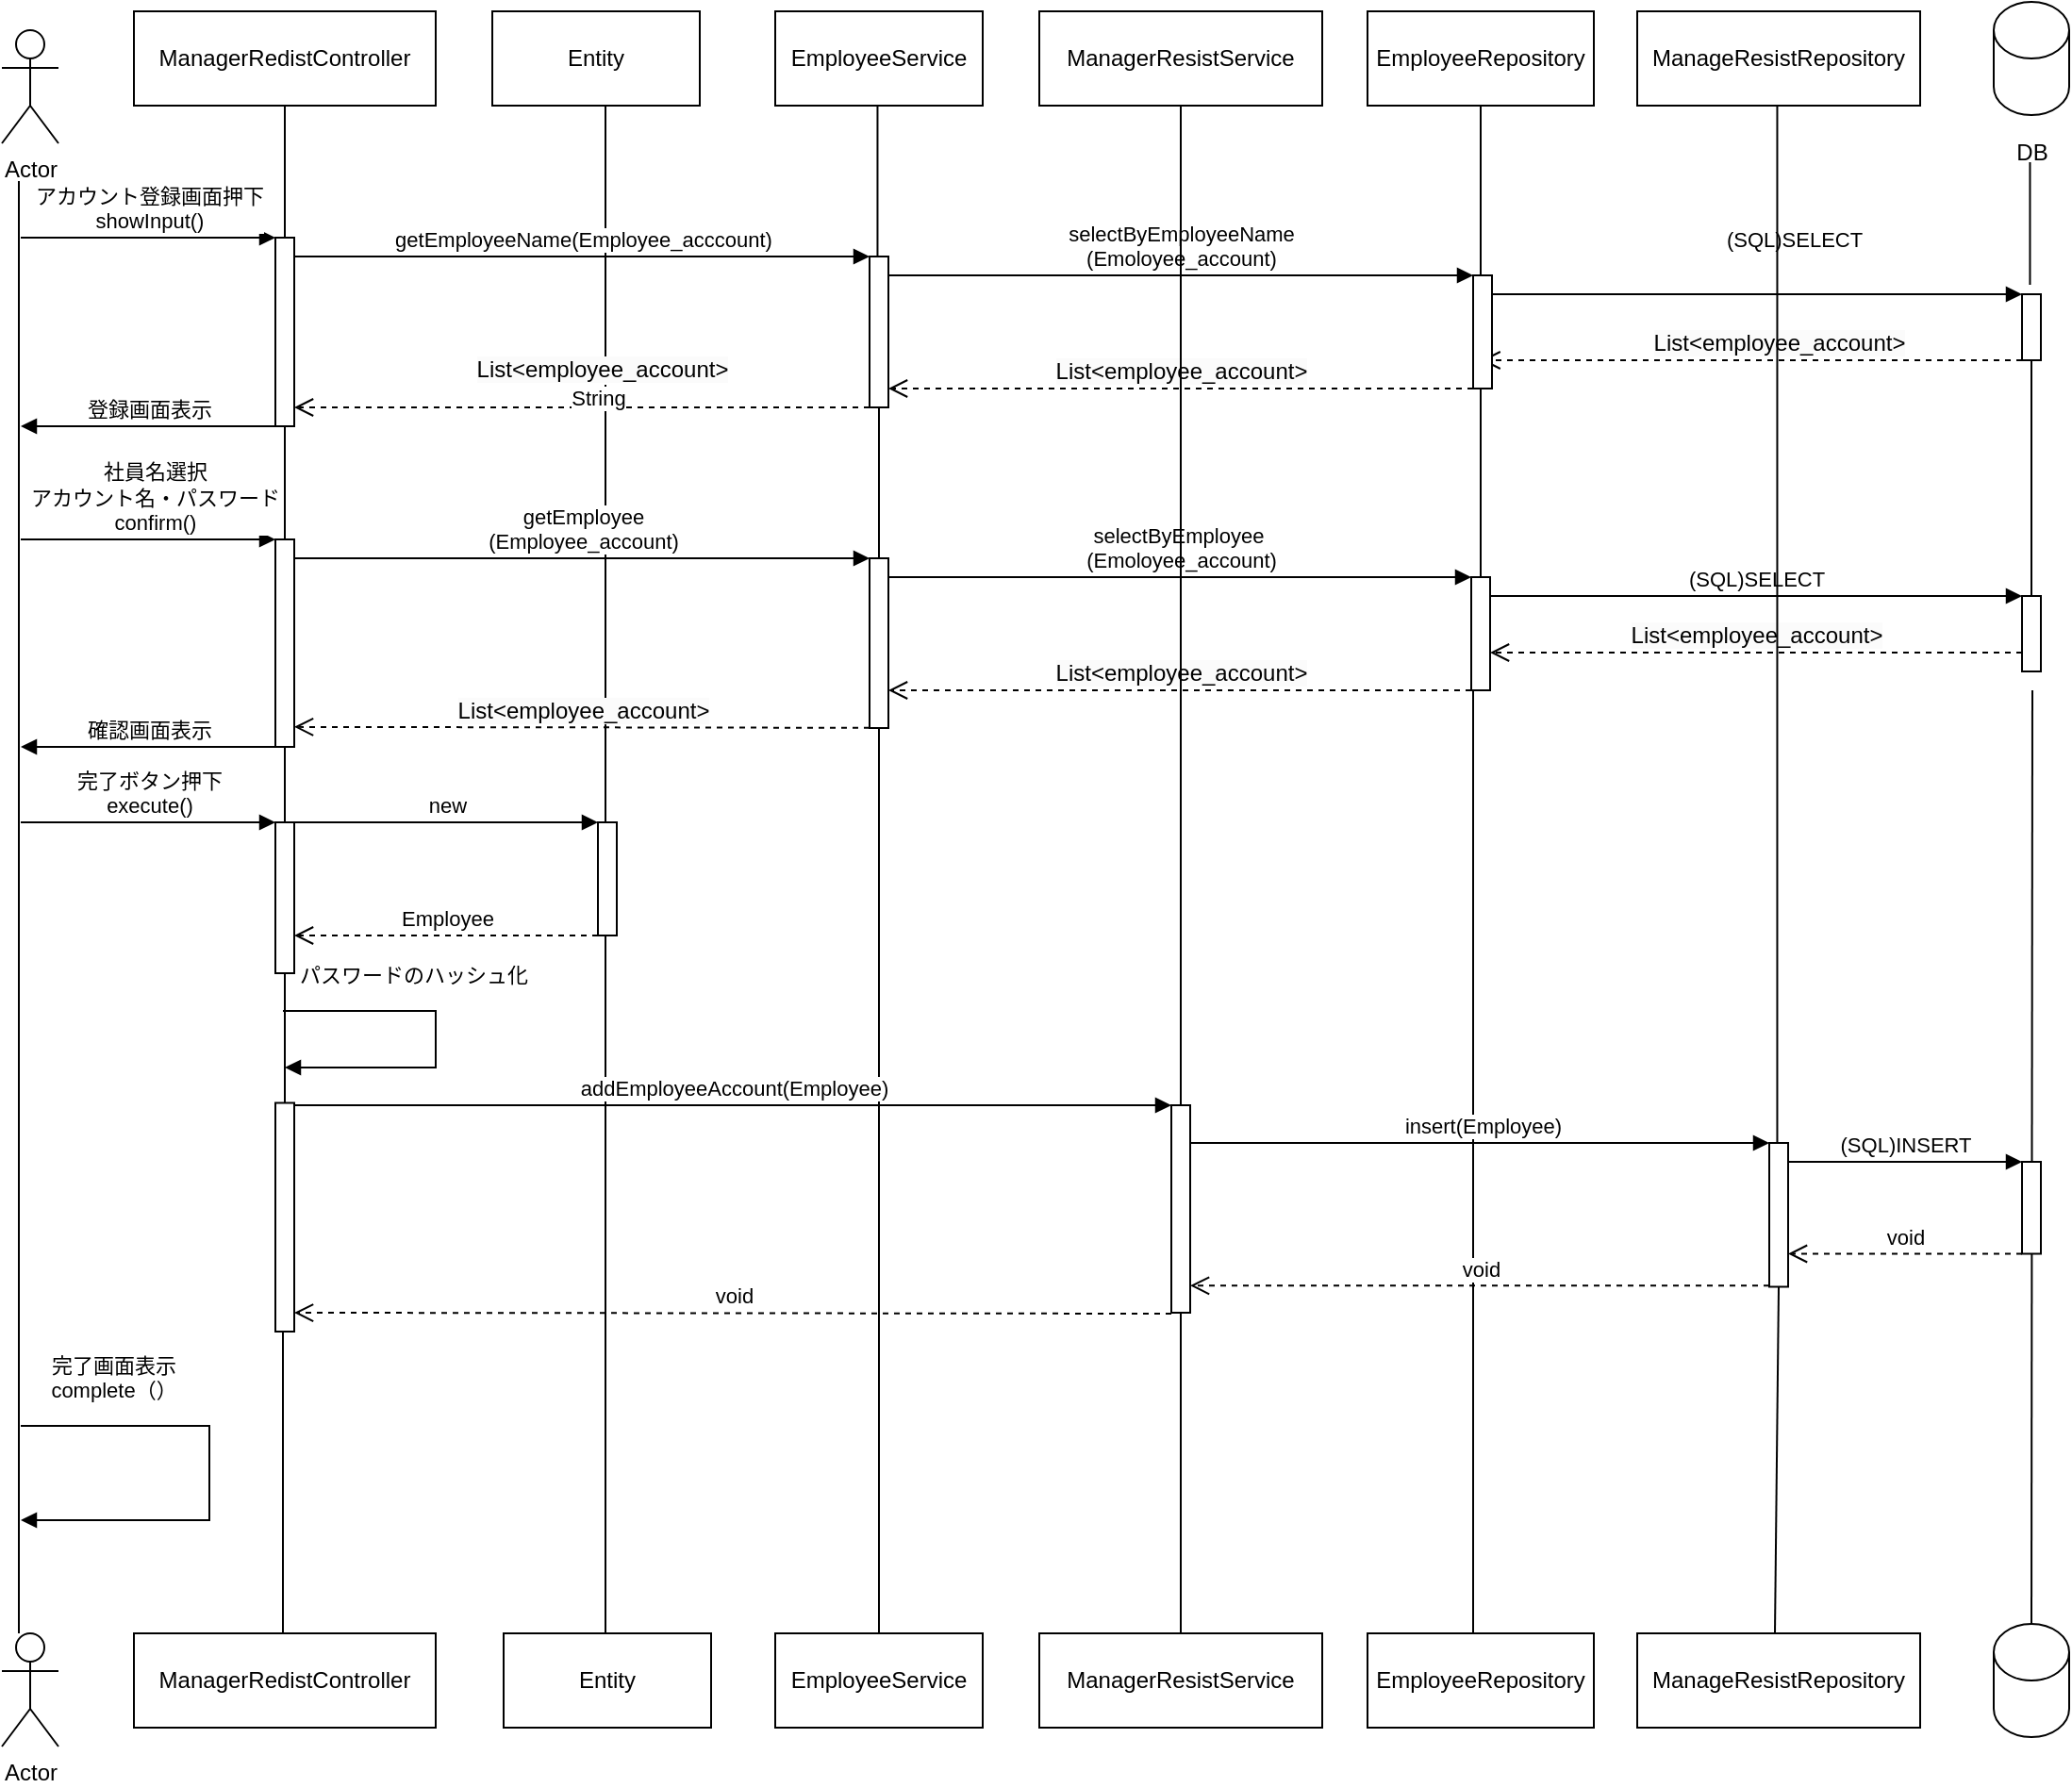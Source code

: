 <mxfile>
    <diagram id="2fTjtTGuJCunyj1TgrY7" name="ページ1">
        <mxGraphModel dx="1243" dy="698" grid="1" gridSize="10" guides="1" tooltips="1" connect="1" arrows="1" fold="1" page="1" pageScale="1" pageWidth="850" pageHeight="1100" math="0" shadow="0">
            <root>
                <mxCell id="0"/>
                <mxCell id="1" parent="0"/>
                <mxCell id="2" value="Actor" style="shape=umlActor;verticalLabelPosition=bottom;verticalAlign=top;html=1;outlineConnect=0;" parent="1" vertex="1">
                    <mxGeometry x="70" y="30" width="30" height="60" as="geometry"/>
                </mxCell>
                <mxCell id="6" value="ManagerRedistController" style="html=1;whiteSpace=wrap;" parent="1" vertex="1">
                    <mxGeometry x="140" y="20" width="160" height="50" as="geometry"/>
                </mxCell>
                <mxCell id="7" value="Entity" style="html=1;whiteSpace=wrap;" parent="1" vertex="1">
                    <mxGeometry x="330" y="20" width="110" height="50" as="geometry"/>
                </mxCell>
                <mxCell id="8" value="EmployeeService" style="html=1;whiteSpace=wrap;" parent="1" vertex="1">
                    <mxGeometry x="480" y="20" width="110" height="50" as="geometry"/>
                </mxCell>
                <mxCell id="9" value="EmployeeRepository" style="html=1;whiteSpace=wrap;" parent="1" vertex="1">
                    <mxGeometry x="794" y="20" width="120" height="50" as="geometry"/>
                </mxCell>
                <mxCell id="10" value="" style="shape=cylinder3;whiteSpace=wrap;html=1;boundedLbl=1;backgroundOutline=1;size=15;" parent="1" vertex="1">
                    <mxGeometry x="1126" y="15" width="40" height="60" as="geometry"/>
                </mxCell>
                <mxCell id="13" value="&lt;div&gt;&lt;span style=&quot;background-color: transparent;&quot;&gt;DB&lt;/span&gt;&lt;/div&gt;" style="text;html=1;align=center;verticalAlign=middle;resizable=0;points=[];autosize=1;strokeColor=none;fillColor=none;" parent="1" vertex="1">
                    <mxGeometry x="1126" y="80" width="40" height="30" as="geometry"/>
                </mxCell>
                <mxCell id="14" value="" style="endArrow=none;html=1;" parent="1" edge="1">
                    <mxGeometry width="50" height="50" relative="1" as="geometry">
                        <mxPoint x="79" y="880" as="sourcePoint"/>
                        <mxPoint x="79" y="110" as="targetPoint"/>
                    </mxGeometry>
                </mxCell>
                <mxCell id="15" value="" style="endArrow=none;html=1;" parent="1" edge="1">
                    <mxGeometry width="50" height="50" relative="1" as="geometry">
                        <mxPoint x="1145.23" y="165" as="sourcePoint"/>
                        <mxPoint x="1145.23" y="100" as="targetPoint"/>
                    </mxGeometry>
                </mxCell>
                <mxCell id="16" value="" style="endArrow=none;html=1;entryX=0.5;entryY=1;entryDx=0;entryDy=0;" parent="1" source="30" target="9" edge="1">
                    <mxGeometry width="50" height="50" relative="1" as="geometry">
                        <mxPoint x="679.23" y="632.051" as="sourcePoint"/>
                        <mxPoint x="679.23" y="70" as="targetPoint"/>
                    </mxGeometry>
                </mxCell>
                <mxCell id="17" value="" style="endArrow=none;html=1;" parent="1" source="25" edge="1">
                    <mxGeometry width="50" height="50" relative="1" as="geometry">
                        <mxPoint x="534.23" y="632.051" as="sourcePoint"/>
                        <mxPoint x="534.23" y="70" as="targetPoint"/>
                    </mxGeometry>
                </mxCell>
                <mxCell id="18" value="" style="endArrow=none;html=1;" parent="1" edge="1">
                    <mxGeometry width="50" height="50" relative="1" as="geometry">
                        <mxPoint x="390" y="450" as="sourcePoint"/>
                        <mxPoint x="390" y="70" as="targetPoint"/>
                    </mxGeometry>
                </mxCell>
                <mxCell id="22" value="アカウント登録画面押下&lt;br&gt;showInput()" style="html=1;verticalAlign=bottom;endArrow=block;curved=0;rounded=0;" parent="1" edge="1">
                    <mxGeometry width="80" relative="1" as="geometry">
                        <mxPoint x="80" y="140" as="sourcePoint"/>
                        <mxPoint x="215" y="140.0" as="targetPoint"/>
                    </mxGeometry>
                </mxCell>
                <mxCell id="24" value="getEmployeeName(Employee_acccount)" style="html=1;verticalAlign=bottom;endArrow=block;curved=0;rounded=0;" parent="1" edge="1">
                    <mxGeometry width="80" relative="1" as="geometry">
                        <mxPoint x="225" y="150" as="sourcePoint"/>
                        <mxPoint x="530" y="150" as="targetPoint"/>
                    </mxGeometry>
                </mxCell>
                <mxCell id="26" value="" style="endArrow=none;html=1;" parent="1" source="44" target="25" edge="1">
                    <mxGeometry width="50" height="50" relative="1" as="geometry">
                        <mxPoint x="534" y="790" as="sourcePoint"/>
                        <mxPoint x="534.23" y="70" as="targetPoint"/>
                    </mxGeometry>
                </mxCell>
                <mxCell id="25" value="" style="html=1;points=[[0,0,0,0,5],[0,1,0,0,-5],[1,0,0,0,5],[1,1,0,0,-5]];perimeter=orthogonalPerimeter;outlineConnect=0;targetShapes=umlLifeline;portConstraint=eastwest;newEdgeStyle={&quot;curved&quot;:0,&quot;rounded&quot;:0};" parent="1" vertex="1">
                    <mxGeometry x="530" y="150" width="10" height="80" as="geometry"/>
                </mxCell>
                <mxCell id="31" value="" style="endArrow=none;html=1;" parent="1" source="48" target="30" edge="1">
                    <mxGeometry width="50" height="50" relative="1" as="geometry">
                        <mxPoint x="679" y="780" as="sourcePoint"/>
                        <mxPoint x="679.23" y="70" as="targetPoint"/>
                    </mxGeometry>
                </mxCell>
                <mxCell id="33" value="" style="endArrow=none;html=1;" parent="1" source="50" target="32" edge="1">
                    <mxGeometry width="50" height="50" relative="1" as="geometry">
                        <mxPoint x="810" y="770" as="sourcePoint"/>
                        <mxPoint x="810.23" y="90" as="targetPoint"/>
                    </mxGeometry>
                </mxCell>
                <mxCell id="32" value="" style="html=1;points=[[0,0,0,0,5],[0,1,0,0,-5],[1,0,0,0,5],[1,1,0,0,-5]];perimeter=orthogonalPerimeter;outlineConnect=0;targetShapes=umlLifeline;portConstraint=eastwest;newEdgeStyle={&quot;curved&quot;:0,&quot;rounded&quot;:0};" parent="1" vertex="1">
                    <mxGeometry x="1141" y="170" width="10" height="35" as="geometry"/>
                </mxCell>
                <mxCell id="34" value="selectByEmployeeName&lt;div&gt;(Emoloyee_account)&lt;/div&gt;" style="html=1;verticalAlign=bottom;endArrow=block;curved=0;rounded=0;" parent="1" target="30" edge="1">
                    <mxGeometry width="80" relative="1" as="geometry">
                        <mxPoint x="540" y="160" as="sourcePoint"/>
                        <mxPoint x="620" y="160" as="targetPoint"/>
                    </mxGeometry>
                </mxCell>
                <mxCell id="36" value="(SQL)SELECT" style="html=1;verticalAlign=bottom;endArrow=block;curved=0;rounded=0;" parent="1" edge="1">
                    <mxGeometry x="0.139" y="20" width="80" relative="1" as="geometry">
                        <mxPoint x="860" y="170" as="sourcePoint"/>
                        <mxPoint x="1141" y="170" as="targetPoint"/>
                        <mxPoint as="offset"/>
                    </mxGeometry>
                </mxCell>
                <mxCell id="37" value="" style="html=1;verticalAlign=bottom;endArrow=open;dashed=1;endSize=8;curved=0;rounded=0;entryX=0.428;entryY=0.809;entryDx=0;entryDy=0;entryPerimeter=0;" parent="1" edge="1">
                    <mxGeometry relative="1" as="geometry">
                        <mxPoint x="1141" y="205.0" as="sourcePoint"/>
                        <mxPoint x="854.28" y="205.0" as="targetPoint"/>
                    </mxGeometry>
                </mxCell>
                <mxCell id="80" value="&lt;span style=&quot;color: rgb(0, 0, 0); font-size: 12px; text-align: left; text-wrap-mode: wrap; background-color: rgb(251, 251, 251);&quot;&gt;List&amp;lt;employee_account&amp;gt;&lt;/span&gt;" style="edgeLabel;html=1;align=center;verticalAlign=middle;resizable=0;points=[];" parent="37" vertex="1" connectable="0">
                    <mxGeometry x="-0.1" y="-9" relative="1" as="geometry">
                        <mxPoint as="offset"/>
                    </mxGeometry>
                </mxCell>
                <mxCell id="38" value="&lt;span style=&quot;color: rgb(0, 0, 0); font-size: 12px; text-align: left; text-wrap-mode: wrap; background-color: rgb(251, 251, 251);&quot;&gt;List&amp;lt;employee_account&amp;gt;&lt;/span&gt;" style="html=1;verticalAlign=bottom;endArrow=open;dashed=1;endSize=8;curved=0;rounded=0;" parent="1" target="25" edge="1" source="30">
                    <mxGeometry relative="1" as="geometry">
                        <mxPoint x="850" y="200" as="sourcePoint"/>
                        <mxPoint x="549" y="205" as="targetPoint"/>
                        <Array as="points">
                            <mxPoint x="810" y="220"/>
                        </Array>
                    </mxGeometry>
                </mxCell>
                <mxCell id="39" value="" style="html=1;verticalAlign=bottom;endArrow=open;dashed=1;endSize=8;curved=0;rounded=0;" parent="1" edge="1">
                    <mxGeometry relative="1" as="geometry">
                        <mxPoint x="530" y="230" as="sourcePoint"/>
                        <mxPoint x="225" y="230.0" as="targetPoint"/>
                    </mxGeometry>
                </mxCell>
                <mxCell id="78" value="String" style="edgeLabel;html=1;align=center;verticalAlign=middle;resizable=0;points=[];" parent="39" vertex="1" connectable="0">
                    <mxGeometry x="-0.057" y="-5" relative="1" as="geometry">
                        <mxPoint as="offset"/>
                    </mxGeometry>
                </mxCell>
                <mxCell id="79" value="&lt;span style=&quot;color: rgb(0, 0, 0); font-size: 12px; text-align: left; text-wrap-mode: wrap; background-color: rgb(251, 251, 251);&quot;&gt;List&amp;lt;employee_account&amp;gt;&lt;/span&gt;" style="edgeLabel;html=1;align=center;verticalAlign=middle;resizable=0;points=[];" parent="39" vertex="1" connectable="0">
                    <mxGeometry x="-0.066" y="-7" relative="1" as="geometry">
                        <mxPoint y="-13" as="offset"/>
                    </mxGeometry>
                </mxCell>
                <mxCell id="41" value="登録画面表示" style="html=1;verticalAlign=bottom;endArrow=block;curved=0;rounded=0;" parent="1" edge="1">
                    <mxGeometry width="80" relative="1" as="geometry">
                        <mxPoint x="215" y="240" as="sourcePoint"/>
                        <mxPoint x="80" y="240" as="targetPoint"/>
                    </mxGeometry>
                </mxCell>
                <mxCell id="42" value="社員名選択&lt;div&gt;アカウント名・パスワード&lt;/div&gt;&lt;div&gt;confirm()&lt;/div&gt;" style="html=1;verticalAlign=bottom;endArrow=block;curved=0;rounded=0;" parent="1" edge="1">
                    <mxGeometry x="0.037" width="80" relative="1" as="geometry">
                        <mxPoint x="80" y="300" as="sourcePoint"/>
                        <mxPoint x="215" y="300" as="targetPoint"/>
                        <Array as="points">
                            <mxPoint x="150" y="300"/>
                        </Array>
                        <mxPoint x="1" as="offset"/>
                    </mxGeometry>
                </mxCell>
                <mxCell id="43" value="getEmployee&lt;br&gt;&lt;div&gt;(Employee_account)&lt;/div&gt;" style="html=1;verticalAlign=bottom;endArrow=block;curved=0;rounded=0;" parent="1" source="93" edge="1">
                    <mxGeometry width="80" relative="1" as="geometry">
                        <mxPoint x="230" y="310.0" as="sourcePoint"/>
                        <mxPoint x="530" y="310.0" as="targetPoint"/>
                    </mxGeometry>
                </mxCell>
                <mxCell id="45" value="" style="endArrow=none;html=1;" parent="1" target="44" edge="1">
                    <mxGeometry width="50" height="50" relative="1" as="geometry">
                        <mxPoint x="535" y="880" as="sourcePoint"/>
                        <mxPoint x="534" y="230" as="targetPoint"/>
                    </mxGeometry>
                </mxCell>
                <mxCell id="44" value="" style="html=1;points=[[0,0,0,0,5],[0,1,0,0,-5],[1,0,0,0,5],[1,1,0,0,-5]];perimeter=orthogonalPerimeter;outlineConnect=0;targetShapes=umlLifeline;portConstraint=eastwest;newEdgeStyle={&quot;curved&quot;:0,&quot;rounded&quot;:0};" parent="1" vertex="1">
                    <mxGeometry x="530" y="310" width="10" height="90" as="geometry"/>
                </mxCell>
                <mxCell id="46" value="&lt;span style=&quot;color: rgb(0, 0, 0); font-size: 12px; text-align: left; text-wrap-mode: wrap; background-color: rgb(251, 251, 251);&quot;&gt;List&amp;lt;employee_account&amp;gt;&lt;/span&gt;" style="html=1;verticalAlign=bottom;endArrow=open;dashed=1;endSize=8;curved=0;rounded=0;" parent="1" edge="1">
                    <mxGeometry relative="1" as="geometry">
                        <mxPoint x="530" y="399.89" as="sourcePoint"/>
                        <mxPoint x="225" y="399.43" as="targetPoint"/>
                    </mxGeometry>
                </mxCell>
                <mxCell id="47" value="&lt;span style=&quot;color: rgb(0, 0, 0);&quot;&gt;selectByEmployee&amp;nbsp;&lt;/span&gt;&lt;div&gt;(Emoloyee_account)&lt;/div&gt;" style="html=1;verticalAlign=bottom;endArrow=block;curved=0;rounded=0;" parent="1" edge="1">
                    <mxGeometry width="80" relative="1" as="geometry">
                        <mxPoint x="540" y="320" as="sourcePoint"/>
                        <mxPoint x="849" y="320" as="targetPoint"/>
                        <Array as="points">
                            <mxPoint x="600" y="320"/>
                            <mxPoint x="830" y="320"/>
                        </Array>
                    </mxGeometry>
                </mxCell>
                <mxCell id="49" value="" style="endArrow=none;html=1;" parent="1" target="48" edge="1">
                    <mxGeometry width="50" height="50" relative="1" as="geometry">
                        <mxPoint x="850" y="880" as="sourcePoint"/>
                        <mxPoint x="679" y="220" as="targetPoint"/>
                    </mxGeometry>
                </mxCell>
                <mxCell id="48" value="" style="html=1;points=[[0,0,0,0,5],[0,1,0,0,-5],[1,0,0,0,5],[1,1,0,0,-5]];perimeter=orthogonalPerimeter;outlineConnect=0;targetShapes=umlLifeline;portConstraint=eastwest;newEdgeStyle={&quot;curved&quot;:0,&quot;rounded&quot;:0};" parent="1" vertex="1">
                    <mxGeometry x="849" y="320" width="10" height="60" as="geometry"/>
                </mxCell>
                <mxCell id="51" value="" style="endArrow=none;html=1;" parent="1" edge="1">
                    <mxGeometry width="50" height="50" relative="1" as="geometry">
                        <mxPoint x="1146" y="880" as="sourcePoint"/>
                        <mxPoint x="1146.5" y="380" as="targetPoint"/>
                    </mxGeometry>
                </mxCell>
                <mxCell id="50" value="" style="html=1;points=[[0,0,0,0,5],[0,1,0,0,-5],[1,0,0,0,5],[1,1,0,0,-5]];perimeter=orthogonalPerimeter;outlineConnect=0;targetShapes=umlLifeline;portConstraint=eastwest;newEdgeStyle={&quot;curved&quot;:0,&quot;rounded&quot;:0};" parent="1" vertex="1">
                    <mxGeometry x="1141" y="330" width="10" height="40" as="geometry"/>
                </mxCell>
                <mxCell id="52" value="(SQL)SELECT" style="html=1;verticalAlign=bottom;endArrow=block;curved=0;rounded=0;" parent="1" edge="1">
                    <mxGeometry width="80" relative="1" as="geometry">
                        <mxPoint x="859" y="330" as="sourcePoint"/>
                        <mxPoint x="1141" y="330" as="targetPoint"/>
                        <Array as="points">
                            <mxPoint x="1030" y="330"/>
                        </Array>
                    </mxGeometry>
                </mxCell>
                <mxCell id="53" value="&lt;span style=&quot;color: rgb(0, 0, 0); font-size: 12px; text-align: left; text-wrap-mode: wrap; background-color: rgb(251, 251, 251);&quot;&gt;List&amp;lt;employee_account&amp;gt;&lt;/span&gt;" style="html=1;verticalAlign=bottom;endArrow=open;dashed=1;endSize=8;curved=0;rounded=0;" parent="1" target="48" edge="1">
                    <mxGeometry relative="1" as="geometry">
                        <mxPoint x="1141" y="360.0" as="sourcePoint"/>
                        <mxPoint x="1015" y="360.0" as="targetPoint"/>
                    </mxGeometry>
                </mxCell>
                <mxCell id="54" value="&lt;span style=&quot;color: rgb(0, 0, 0); font-size: 12px; text-align: left; text-wrap-mode: wrap; background-color: rgb(251, 251, 251);&quot;&gt;List&amp;lt;employee_account&amp;gt;&lt;/span&gt;" style="html=1;verticalAlign=bottom;endArrow=open;dashed=1;endSize=8;curved=0;rounded=0;" parent="1" source="48" edge="1" target="44">
                    <mxGeometry relative="1" as="geometry">
                        <mxPoint x="675" y="355" as="sourcePoint"/>
                        <mxPoint x="540" y="355" as="targetPoint"/>
                        <Array as="points">
                            <mxPoint x="740" y="380"/>
                        </Array>
                    </mxGeometry>
                </mxCell>
                <mxCell id="55" value="確認画面表示" style="html=1;verticalAlign=bottom;endArrow=block;curved=0;rounded=0;" parent="1" edge="1">
                    <mxGeometry width="80" relative="1" as="geometry">
                        <mxPoint x="215" y="410" as="sourcePoint"/>
                        <mxPoint x="80" y="410" as="targetPoint"/>
                    </mxGeometry>
                </mxCell>
                <mxCell id="56" value="完了ボタン押下&lt;div&gt;execute()&lt;/div&gt;" style="html=1;verticalAlign=bottom;endArrow=block;curved=0;rounded=0;" parent="1" edge="1">
                    <mxGeometry width="80" relative="1" as="geometry">
                        <mxPoint x="80" y="450" as="sourcePoint"/>
                        <mxPoint x="215" y="450" as="targetPoint"/>
                    </mxGeometry>
                </mxCell>
                <mxCell id="58" value="" style="endArrow=none;html=1;" parent="1" target="59" edge="1">
                    <mxGeometry width="50" height="50" relative="1" as="geometry">
                        <mxPoint x="390" y="880" as="sourcePoint"/>
                        <mxPoint x="390" y="520" as="targetPoint"/>
                    </mxGeometry>
                </mxCell>
                <mxCell id="59" value="" style="html=1;points=[[0,0,0,0,5],[0,1,0,0,-5],[1,0,0,0,5],[1,1,0,0,-5]];perimeter=orthogonalPerimeter;outlineConnect=0;targetShapes=umlLifeline;portConstraint=eastwest;newEdgeStyle={&quot;curved&quot;:0,&quot;rounded&quot;:0};" parent="1" vertex="1">
                    <mxGeometry x="386" y="450" width="10" height="60" as="geometry"/>
                </mxCell>
                <mxCell id="60" value="new" style="html=1;verticalAlign=bottom;endArrow=block;curved=0;rounded=0;entryX=0;entryY=0;entryDx=0;entryDy=5;" parent="1" edge="1">
                    <mxGeometry relative="1" as="geometry">
                        <mxPoint x="225" y="450" as="sourcePoint"/>
                        <mxPoint x="386" y="450" as="targetPoint"/>
                    </mxGeometry>
                </mxCell>
                <mxCell id="61" value="Employee" style="html=1;verticalAlign=bottom;endArrow=open;dashed=1;endSize=8;curved=0;rounded=0;exitX=0;exitY=1;exitDx=0;exitDy=-5;" parent="1" edge="1">
                    <mxGeometry relative="1" as="geometry">
                        <mxPoint x="225" y="510" as="targetPoint"/>
                        <mxPoint x="386" y="510" as="sourcePoint"/>
                    </mxGeometry>
                </mxCell>
                <mxCell id="62" value="パスワードのハッシュ化" style="html=1;verticalAlign=bottom;endArrow=block;curved=0;rounded=0;" parent="1" edge="1">
                    <mxGeometry x="-0.278" y="10" width="80" relative="1" as="geometry">
                        <mxPoint x="219" y="550" as="sourcePoint"/>
                        <mxPoint x="220" y="580" as="targetPoint"/>
                        <Array as="points">
                            <mxPoint x="300" y="550"/>
                            <mxPoint x="300" y="580"/>
                        </Array>
                        <mxPoint as="offset"/>
                    </mxGeometry>
                </mxCell>
                <mxCell id="64" value="addEmployeeAccount(Employee)" style="html=1;verticalAlign=bottom;endArrow=block;curved=0;rounded=0;entryX=0;entryY=0;entryDx=0;entryDy=5;" parent="1" edge="1">
                    <mxGeometry relative="1" as="geometry">
                        <mxPoint x="225" y="600" as="sourcePoint"/>
                        <mxPoint x="690" y="600" as="targetPoint"/>
                    </mxGeometry>
                </mxCell>
                <mxCell id="65" value="void" style="html=1;verticalAlign=bottom;endArrow=open;dashed=1;endSize=8;curved=0;rounded=0;" parent="1" edge="1">
                    <mxGeometry relative="1" as="geometry">
                        <mxPoint x="225" y="710" as="targetPoint"/>
                        <mxPoint x="690" y="710.5" as="sourcePoint"/>
                    </mxGeometry>
                </mxCell>
                <mxCell id="72" value="insert(Employee)" style="html=1;verticalAlign=bottom;endArrow=block;curved=0;rounded=0;entryX=0;entryY=0;entryDx=0;entryDy=5;" parent="1" edge="1">
                    <mxGeometry x="0.006" relative="1" as="geometry">
                        <mxPoint x="700" y="620" as="sourcePoint"/>
                        <mxPoint as="offset"/>
                        <mxPoint x="1007" y="620" as="targetPoint"/>
                    </mxGeometry>
                </mxCell>
                <mxCell id="73" value="void" style="html=1;verticalAlign=bottom;endArrow=open;dashed=1;endSize=8;curved=0;rounded=0;exitX=0;exitY=1;exitDx=0;exitDy=-5;" parent="1" edge="1">
                    <mxGeometry relative="1" as="geometry">
                        <mxPoint x="700" y="695.64" as="targetPoint"/>
                        <mxPoint x="1007" y="695.64" as="sourcePoint"/>
                    </mxGeometry>
                </mxCell>
                <mxCell id="74" value="" style="html=1;points=[[0,0,0,0,5],[0,1,0,0,-5],[1,0,0,0,5],[1,1,0,0,-5]];perimeter=orthogonalPerimeter;outlineConnect=0;targetShapes=umlLifeline;portConstraint=eastwest;newEdgeStyle={&quot;curved&quot;:0,&quot;rounded&quot;:0};" parent="1" vertex="1">
                    <mxGeometry x="1141" y="630" width="10" height="48.75" as="geometry"/>
                </mxCell>
                <mxCell id="75" value="(SQL)INSERT" style="html=1;verticalAlign=bottom;endArrow=block;curved=0;rounded=0;entryX=0;entryY=0;entryDx=0;entryDy=5;" parent="1" edge="1">
                    <mxGeometry relative="1" as="geometry">
                        <mxPoint x="1017" y="630" as="sourcePoint"/>
                        <mxPoint x="1141" y="630" as="targetPoint"/>
                    </mxGeometry>
                </mxCell>
                <mxCell id="76" value="void" style="html=1;verticalAlign=bottom;endArrow=open;dashed=1;endSize=8;curved=0;rounded=0;exitX=0;exitY=1;exitDx=0;exitDy=-5;" parent="1" edge="1">
                    <mxGeometry relative="1" as="geometry">
                        <mxPoint x="1017" y="678.75" as="targetPoint"/>
                        <mxPoint x="1141" y="678.75" as="sourcePoint"/>
                    </mxGeometry>
                </mxCell>
                <mxCell id="77" value="&lt;div&gt;&lt;span style=&quot;background-color: light-dark(#ffffff, var(--ge-dark-color, #121212));&quot;&gt;完了画面表示&lt;/span&gt;&lt;/div&gt;&lt;div&gt;&lt;span style=&quot;background-color: light-dark(#ffffff, var(--ge-dark-color, #121212));&quot;&gt;complete（）&lt;/span&gt;&lt;/div&gt;" style="html=1;verticalAlign=bottom;endArrow=block;curved=0;rounded=0;" parent="1" edge="1">
                    <mxGeometry x="-0.6" y="10" width="80" relative="1" as="geometry">
                        <mxPoint x="80" y="770" as="sourcePoint"/>
                        <mxPoint x="80" y="820" as="targetPoint"/>
                        <Array as="points">
                            <mxPoint x="180" y="770"/>
                            <mxPoint x="180" y="790"/>
                            <mxPoint x="180" y="820"/>
                        </Array>
                        <mxPoint x="-1" as="offset"/>
                    </mxGeometry>
                </mxCell>
                <mxCell id="84" value="ManagerResistService" style="html=1;whiteSpace=wrap;" parent="1" vertex="1">
                    <mxGeometry x="620" y="20" width="150" height="50" as="geometry"/>
                </mxCell>
                <mxCell id="85" value="ManageResistRepository" style="html=1;whiteSpace=wrap;" parent="1" vertex="1">
                    <mxGeometry x="937" y="20" width="150" height="50" as="geometry"/>
                </mxCell>
                <mxCell id="30" value="" style="html=1;points=[[0,0,0,0,5],[0,1,0,0,-5],[1,0,0,0,5],[1,1,0,0,-5]];perimeter=orthogonalPerimeter;outlineConnect=0;targetShapes=umlLifeline;portConstraint=eastwest;newEdgeStyle={&quot;curved&quot;:0,&quot;rounded&quot;:0};" parent="1" vertex="1">
                    <mxGeometry x="850" y="160" width="10" height="60" as="geometry"/>
                </mxCell>
                <mxCell id="87" value="" style="endArrow=none;html=1;entryX=0.5;entryY=1;entryDx=0;entryDy=0;" parent="1" target="84" edge="1" source="63">
                    <mxGeometry width="50" height="50" relative="1" as="geometry">
                        <mxPoint x="695" y="840" as="sourcePoint"/>
                        <mxPoint x="720" y="300" as="targetPoint"/>
                    </mxGeometry>
                </mxCell>
                <mxCell id="88" value="" style="endArrow=none;html=1;entryX=0.5;entryY=1;entryDx=0;entryDy=0;" parent="1" source="71" edge="1">
                    <mxGeometry width="50" height="50" relative="1" as="geometry">
                        <mxPoint x="1011.23" y="840" as="sourcePoint"/>
                        <mxPoint x="1011.23" y="70" as="targetPoint"/>
                    </mxGeometry>
                </mxCell>
                <mxCell id="89" value="" style="endArrow=none;html=1;entryX=0.5;entryY=1;entryDx=0;entryDy=0;" parent="1" target="71" edge="1">
                    <mxGeometry width="50" height="50" relative="1" as="geometry">
                        <mxPoint x="1010" y="880" as="sourcePoint"/>
                        <mxPoint x="1011.23" y="70" as="targetPoint"/>
                    </mxGeometry>
                </mxCell>
                <mxCell id="71" value="" style="html=1;points=[[0,0,0,0,5],[0,1,0,0,-5],[1,0,0,0,5],[1,1,0,0,-5]];perimeter=orthogonalPerimeter;outlineConnect=0;targetShapes=umlLifeline;portConstraint=eastwest;newEdgeStyle={&quot;curved&quot;:0,&quot;rounded&quot;:0};" parent="1" vertex="1">
                    <mxGeometry x="1007" y="620" width="10" height="76.25" as="geometry"/>
                </mxCell>
                <mxCell id="91" value="" style="endArrow=none;html=1;" edge="1" parent="1" source="96" target="92">
                    <mxGeometry width="50" height="50" relative="1" as="geometry">
                        <mxPoint x="219" y="948.421" as="sourcePoint"/>
                        <mxPoint x="219.47" y="70" as="targetPoint"/>
                    </mxGeometry>
                </mxCell>
                <mxCell id="92" value="" style="html=1;points=[[0,0,0,0,5],[0,1,0,0,-5],[1,0,0,0,5],[1,1,0,0,-5]];perimeter=orthogonalPerimeter;outlineConnect=0;targetShapes=umlLifeline;portConstraint=eastwest;newEdgeStyle={&quot;curved&quot;:0,&quot;rounded&quot;:0};" vertex="1" parent="1">
                    <mxGeometry x="215" y="140" width="10" height="100" as="geometry"/>
                </mxCell>
                <mxCell id="93" value="" style="html=1;points=[[0,0,0,0,5],[0,1,0,0,-5],[1,0,0,0,5],[1,1,0,0,-5]];perimeter=orthogonalPerimeter;outlineConnect=0;targetShapes=umlLifeline;portConstraint=eastwest;newEdgeStyle={&quot;curved&quot;:0,&quot;rounded&quot;:0};" vertex="1" parent="1">
                    <mxGeometry x="215" y="300" width="10" height="110" as="geometry"/>
                </mxCell>
                <mxCell id="95" value="" style="endArrow=none;html=1;" edge="1" parent="1" source="99" target="96">
                    <mxGeometry width="50" height="50" relative="1" as="geometry">
                        <mxPoint x="219" y="948.421" as="sourcePoint"/>
                        <mxPoint x="219" y="240" as="targetPoint"/>
                    </mxGeometry>
                </mxCell>
                <mxCell id="96" value="" style="html=1;points=[[0,0,0,0,5],[0,1,0,0,-5],[1,0,0,0,5],[1,1,0,0,-5]];perimeter=orthogonalPerimeter;outlineConnect=0;targetShapes=umlLifeline;portConstraint=eastwest;newEdgeStyle={&quot;curved&quot;:0,&quot;rounded&quot;:0};" vertex="1" parent="1">
                    <mxGeometry x="215" y="450" width="10" height="80" as="geometry"/>
                </mxCell>
                <mxCell id="97" value="" style="endArrow=none;html=1;entryX=0.5;entryY=1;entryDx=0;entryDy=0;" edge="1" parent="1" target="63">
                    <mxGeometry width="50" height="50" relative="1" as="geometry">
                        <mxPoint x="695" y="880" as="sourcePoint"/>
                        <mxPoint x="695" y="70" as="targetPoint"/>
                    </mxGeometry>
                </mxCell>
                <mxCell id="63" value="" style="html=1;points=[[0,0,0,0,5],[0,1,0,0,-5],[1,0,0,0,5],[1,1,0,0,-5]];perimeter=orthogonalPerimeter;outlineConnect=0;targetShapes=umlLifeline;portConstraint=eastwest;newEdgeStyle={&quot;curved&quot;:0,&quot;rounded&quot;:0};" parent="1" vertex="1">
                    <mxGeometry x="690" y="600" width="10" height="110" as="geometry"/>
                </mxCell>
                <mxCell id="100" value="" style="endArrow=none;html=1;" edge="1" parent="1" target="99">
                    <mxGeometry width="50" height="50" relative="1" as="geometry">
                        <mxPoint x="219" y="880" as="sourcePoint"/>
                        <mxPoint x="219" y="530" as="targetPoint"/>
                    </mxGeometry>
                </mxCell>
                <mxCell id="99" value="" style="html=1;points=[[0,0,0,0,5],[0,1,0,0,-5],[1,0,0,0,5],[1,1,0,0,-5]];perimeter=orthogonalPerimeter;outlineConnect=0;targetShapes=umlLifeline;portConstraint=eastwest;newEdgeStyle={&quot;curved&quot;:0,&quot;rounded&quot;:0};" vertex="1" parent="1">
                    <mxGeometry x="215" y="598.75" width="10" height="121.25" as="geometry"/>
                </mxCell>
                <mxCell id="101" value="Actor" style="shape=umlActor;verticalLabelPosition=bottom;verticalAlign=top;html=1;outlineConnect=0;" vertex="1" parent="1">
                    <mxGeometry x="70" y="880" width="30" height="60" as="geometry"/>
                </mxCell>
                <mxCell id="102" value="ManagerRedistController" style="html=1;whiteSpace=wrap;" vertex="1" parent="1">
                    <mxGeometry x="140" y="880" width="160" height="50" as="geometry"/>
                </mxCell>
                <mxCell id="103" value="" style="endArrow=none;html=1;entryX=0.5;entryY=1;entryDx=0;entryDy=0;" edge="1" parent="1" source="92" target="6">
                    <mxGeometry width="50" height="50" relative="1" as="geometry">
                        <mxPoint x="260" y="220" as="sourcePoint"/>
                        <mxPoint x="310" y="170" as="targetPoint"/>
                    </mxGeometry>
                </mxCell>
                <mxCell id="104" value="Entity" style="html=1;whiteSpace=wrap;" vertex="1" parent="1">
                    <mxGeometry x="336" y="880" width="110" height="50" as="geometry"/>
                </mxCell>
                <mxCell id="105" value="EmployeeService" style="html=1;whiteSpace=wrap;" vertex="1" parent="1">
                    <mxGeometry x="480" y="880" width="110" height="50" as="geometry"/>
                </mxCell>
                <mxCell id="106" value="ManagerResistService" style="html=1;whiteSpace=wrap;" vertex="1" parent="1">
                    <mxGeometry x="620" y="880" width="150" height="50" as="geometry"/>
                </mxCell>
                <mxCell id="107" value="EmployeeRepository" style="html=1;whiteSpace=wrap;" vertex="1" parent="1">
                    <mxGeometry x="794" y="880" width="120" height="50" as="geometry"/>
                </mxCell>
                <mxCell id="108" value="ManageResistRepository" style="html=1;whiteSpace=wrap;" vertex="1" parent="1">
                    <mxGeometry x="937" y="880" width="150" height="50" as="geometry"/>
                </mxCell>
                <mxCell id="109" value="" style="shape=cylinder3;whiteSpace=wrap;html=1;boundedLbl=1;backgroundOutline=1;size=15;" vertex="1" parent="1">
                    <mxGeometry x="1126" y="875" width="40" height="60" as="geometry"/>
                </mxCell>
            </root>
        </mxGraphModel>
    </diagram>
</mxfile>